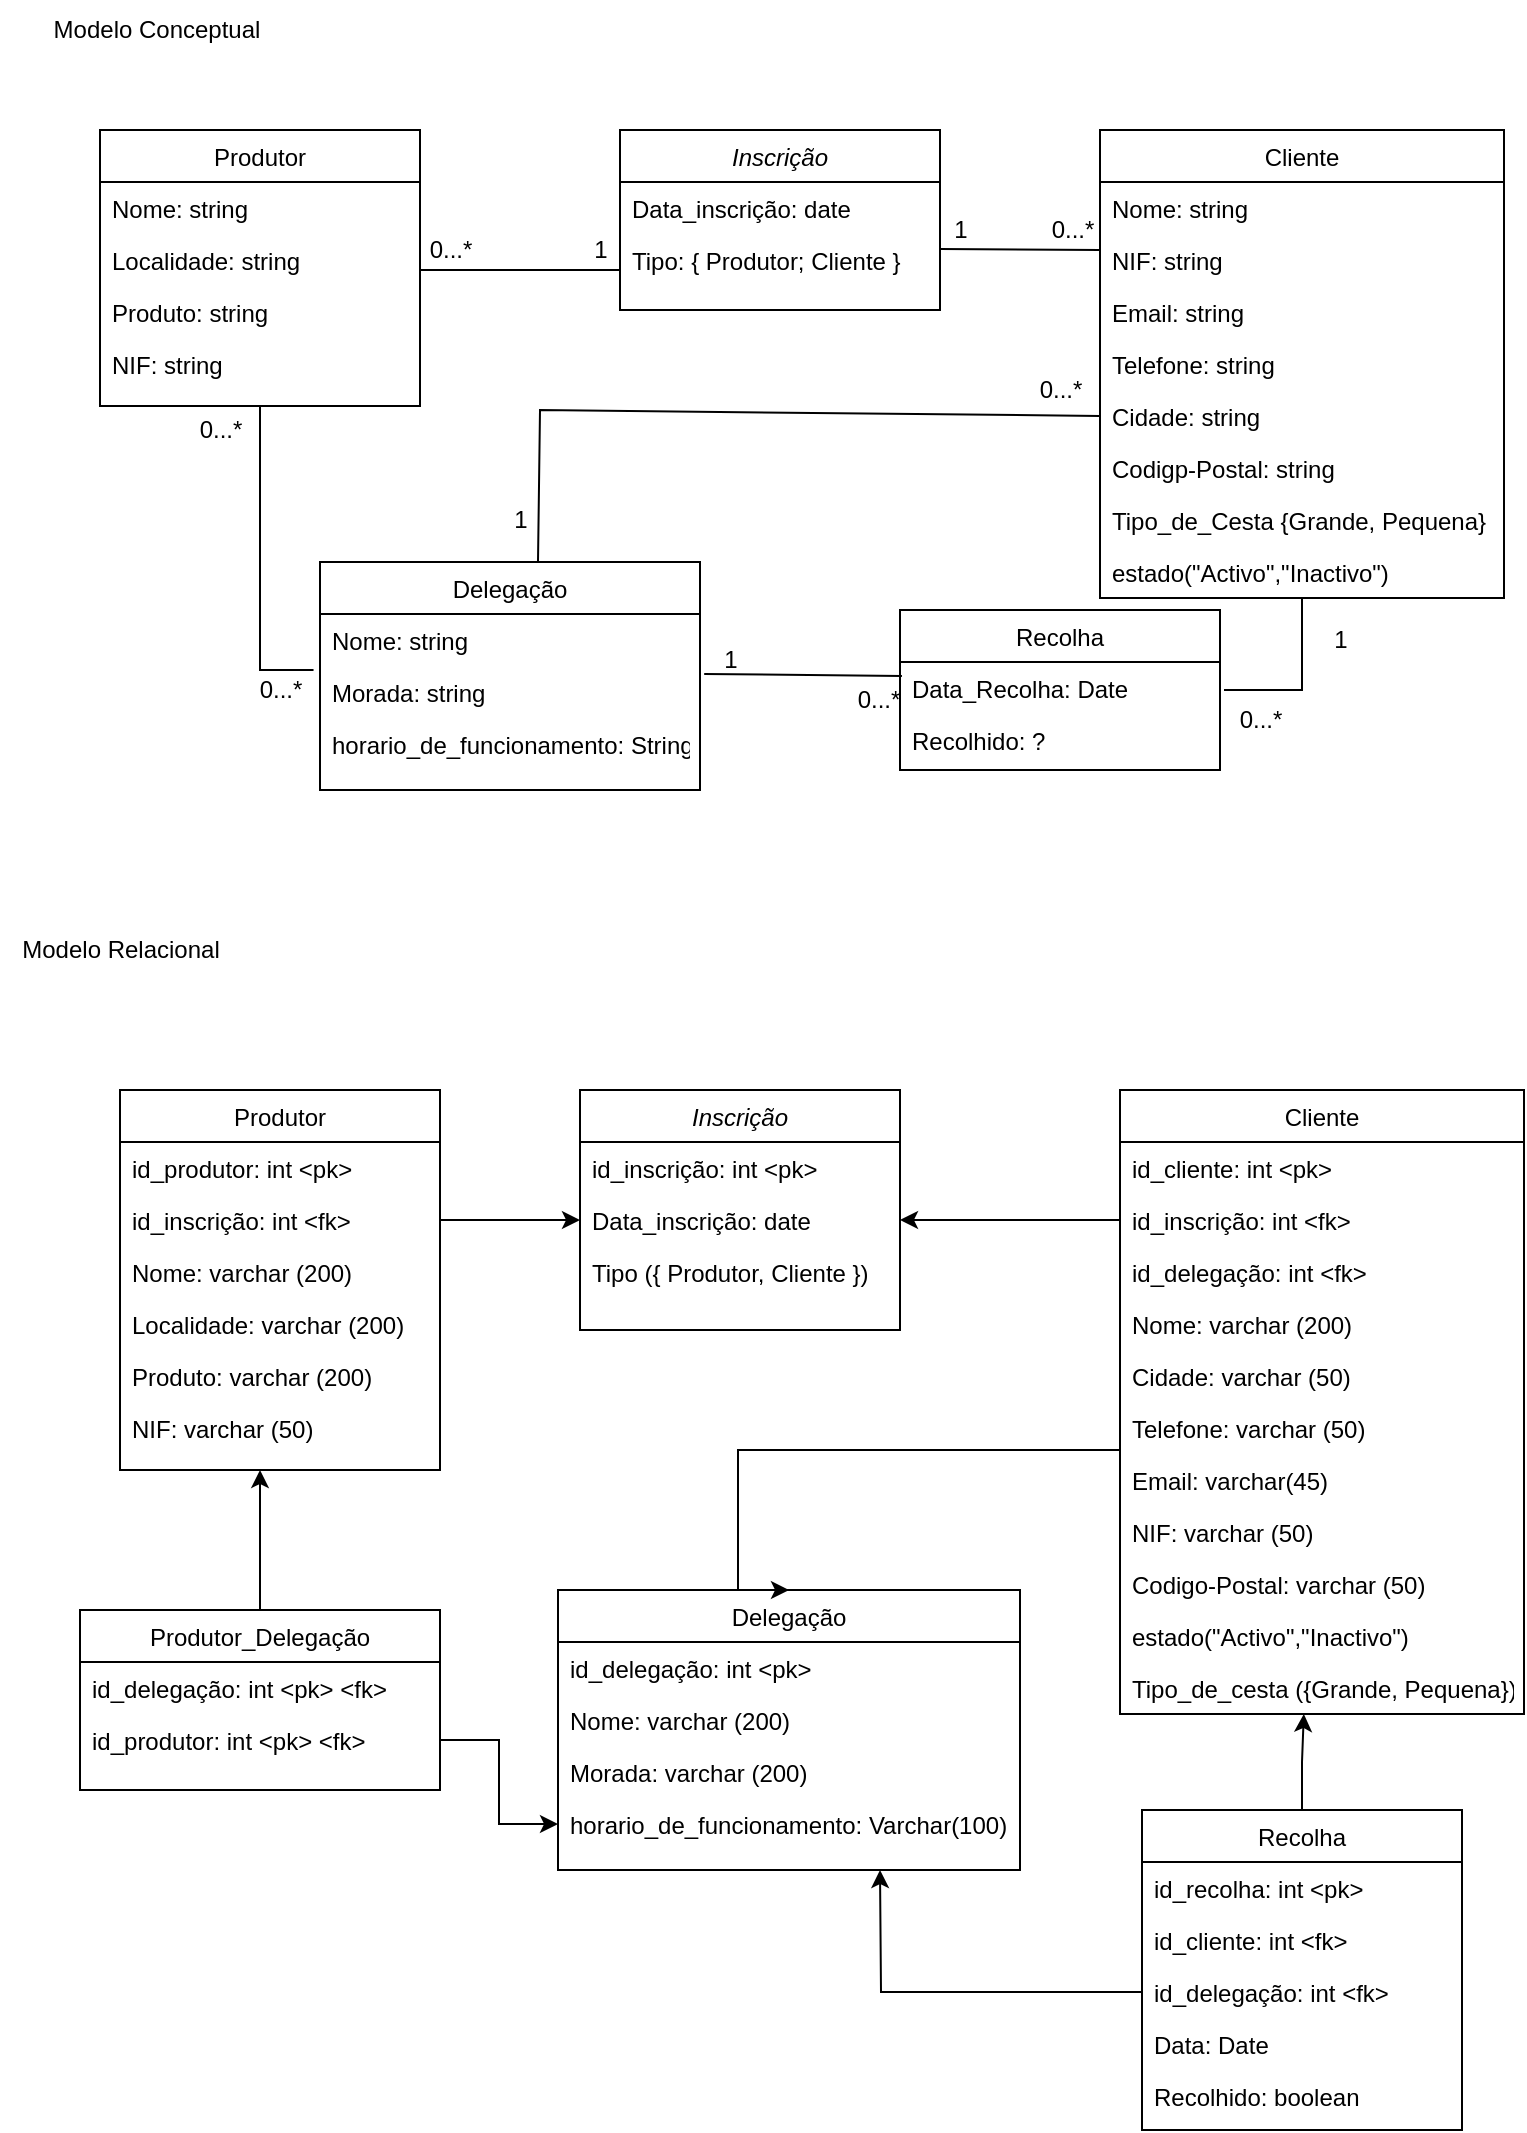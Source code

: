 <mxfile version="20.3.6" type="device"><diagram id="C5RBs43oDa-KdzZeNtuy" name="Page-1"><mxGraphModel dx="1108" dy="460" grid="1" gridSize="10" guides="1" tooltips="1" connect="1" arrows="1" fold="1" page="1" pageScale="1" pageWidth="827" pageHeight="1169" math="0" shadow="0"><root><mxCell id="WIyWlLk6GJQsqaUBKTNV-0"/><mxCell id="WIyWlLk6GJQsqaUBKTNV-1" parent="WIyWlLk6GJQsqaUBKTNV-0"/><mxCell id="zkfFHV4jXpPFQw0GAbJ--0" value="Inscrição" style="swimlane;fontStyle=2;align=center;verticalAlign=top;childLayout=stackLayout;horizontal=1;startSize=26;horizontalStack=0;resizeParent=1;resizeLast=0;collapsible=1;marginBottom=0;rounded=0;shadow=0;strokeWidth=1;" parent="WIyWlLk6GJQsqaUBKTNV-1" vertex="1"><mxGeometry x="320" y="120" width="160" height="90" as="geometry"><mxRectangle x="230" y="140" width="160" height="26" as="alternateBounds"/></mxGeometry></mxCell><mxCell id="zkfFHV4jXpPFQw0GAbJ--1" value="Data_inscrição: date" style="text;align=left;verticalAlign=top;spacingLeft=4;spacingRight=4;overflow=hidden;rotatable=0;points=[[0,0.5],[1,0.5]];portConstraint=eastwest;" parent="zkfFHV4jXpPFQw0GAbJ--0" vertex="1"><mxGeometry y="26" width="160" height="26" as="geometry"/></mxCell><mxCell id="zkfFHV4jXpPFQw0GAbJ--2" value="Tipo: { Produtor; Cliente }" style="text;align=left;verticalAlign=top;spacingLeft=4;spacingRight=4;overflow=hidden;rotatable=0;points=[[0,0.5],[1,0.5]];portConstraint=eastwest;rounded=0;shadow=0;html=0;" parent="zkfFHV4jXpPFQw0GAbJ--0" vertex="1"><mxGeometry y="52" width="160" height="26" as="geometry"/></mxCell><mxCell id="zkfFHV4jXpPFQw0GAbJ--6" value="Produtor" style="swimlane;fontStyle=0;align=center;verticalAlign=top;childLayout=stackLayout;horizontal=1;startSize=26;horizontalStack=0;resizeParent=1;resizeLast=0;collapsible=1;marginBottom=0;rounded=0;shadow=0;strokeWidth=1;" parent="WIyWlLk6GJQsqaUBKTNV-1" vertex="1"><mxGeometry x="60" y="120" width="160" height="138" as="geometry"><mxRectangle x="130" y="380" width="160" height="26" as="alternateBounds"/></mxGeometry></mxCell><mxCell id="zkfFHV4jXpPFQw0GAbJ--7" value="Nome: string" style="text;align=left;verticalAlign=top;spacingLeft=4;spacingRight=4;overflow=hidden;rotatable=0;points=[[0,0.5],[1,0.5]];portConstraint=eastwest;" parent="zkfFHV4jXpPFQw0GAbJ--6" vertex="1"><mxGeometry y="26" width="160" height="26" as="geometry"/></mxCell><mxCell id="zkfFHV4jXpPFQw0GAbJ--8" value="Localidade: string" style="text;align=left;verticalAlign=top;spacingLeft=4;spacingRight=4;overflow=hidden;rotatable=0;points=[[0,0.5],[1,0.5]];portConstraint=eastwest;rounded=0;shadow=0;html=0;" parent="zkfFHV4jXpPFQw0GAbJ--6" vertex="1"><mxGeometry y="52" width="160" height="26" as="geometry"/></mxCell><mxCell id="zkfFHV4jXpPFQw0GAbJ--11" value="Produto: string" style="text;align=left;verticalAlign=top;spacingLeft=4;spacingRight=4;overflow=hidden;rotatable=0;points=[[0,0.5],[1,0.5]];portConstraint=eastwest;" parent="zkfFHV4jXpPFQw0GAbJ--6" vertex="1"><mxGeometry y="78" width="160" height="26" as="geometry"/></mxCell><mxCell id="uUSXlMreLCh3ABfaiiIO-0" value="NIF: string" style="text;align=left;verticalAlign=top;spacingLeft=4;spacingRight=4;overflow=hidden;rotatable=0;points=[[0,0.5],[1,0.5]];portConstraint=eastwest;" parent="zkfFHV4jXpPFQw0GAbJ--6" vertex="1"><mxGeometry y="104" width="160" height="26" as="geometry"/></mxCell><mxCell id="zkfFHV4jXpPFQw0GAbJ--13" value="Delegação" style="swimlane;fontStyle=0;align=center;verticalAlign=top;childLayout=stackLayout;horizontal=1;startSize=26;horizontalStack=0;resizeParent=1;resizeLast=0;collapsible=1;marginBottom=0;rounded=0;shadow=0;strokeWidth=1;" parent="WIyWlLk6GJQsqaUBKTNV-1" vertex="1"><mxGeometry x="170" y="336" width="190" height="114" as="geometry"><mxRectangle x="340" y="380" width="170" height="26" as="alternateBounds"/></mxGeometry></mxCell><mxCell id="zkfFHV4jXpPFQw0GAbJ--14" value="Nome: string" style="text;align=left;verticalAlign=top;spacingLeft=4;spacingRight=4;overflow=hidden;rotatable=0;points=[[0,0.5],[1,0.5]];portConstraint=eastwest;" parent="zkfFHV4jXpPFQw0GAbJ--13" vertex="1"><mxGeometry y="26" width="190" height="26" as="geometry"/></mxCell><mxCell id="uUSXlMreLCh3ABfaiiIO-1" value="Morada: string" style="text;align=left;verticalAlign=top;spacingLeft=4;spacingRight=4;overflow=hidden;rotatable=0;points=[[0,0.5],[1,0.5]];portConstraint=eastwest;" parent="zkfFHV4jXpPFQw0GAbJ--13" vertex="1"><mxGeometry y="52" width="190" height="26" as="geometry"/></mxCell><mxCell id="uUSXlMreLCh3ABfaiiIO-2" value="horario_de_funcionamento: String&#10;" style="text;align=left;verticalAlign=top;spacingLeft=4;spacingRight=4;overflow=hidden;rotatable=0;points=[[0,0.5],[1,0.5]];portConstraint=eastwest;" parent="zkfFHV4jXpPFQw0GAbJ--13" vertex="1"><mxGeometry y="78" width="190" height="26" as="geometry"/></mxCell><mxCell id="zkfFHV4jXpPFQw0GAbJ--17" value="Cliente" style="swimlane;fontStyle=0;align=center;verticalAlign=top;childLayout=stackLayout;horizontal=1;startSize=26;horizontalStack=0;resizeParent=1;resizeLast=0;collapsible=1;marginBottom=0;rounded=0;shadow=0;strokeWidth=1;" parent="WIyWlLk6GJQsqaUBKTNV-1" vertex="1"><mxGeometry x="560" y="120" width="202" height="234" as="geometry"><mxRectangle x="550" y="140" width="160" height="26" as="alternateBounds"/></mxGeometry></mxCell><mxCell id="zkfFHV4jXpPFQw0GAbJ--18" value="Nome: string" style="text;align=left;verticalAlign=top;spacingLeft=4;spacingRight=4;overflow=hidden;rotatable=0;points=[[0,0.5],[1,0.5]];portConstraint=eastwest;" parent="zkfFHV4jXpPFQw0GAbJ--17" vertex="1"><mxGeometry y="26" width="202" height="26" as="geometry"/></mxCell><mxCell id="zkfFHV4jXpPFQw0GAbJ--19" value="NIF: string" style="text;align=left;verticalAlign=top;spacingLeft=4;spacingRight=4;overflow=hidden;rotatable=0;points=[[0,0.5],[1,0.5]];portConstraint=eastwest;rounded=0;shadow=0;html=0;" parent="zkfFHV4jXpPFQw0GAbJ--17" vertex="1"><mxGeometry y="52" width="202" height="26" as="geometry"/></mxCell><mxCell id="zkfFHV4jXpPFQw0GAbJ--20" value="Email: string" style="text;align=left;verticalAlign=top;spacingLeft=4;spacingRight=4;overflow=hidden;rotatable=0;points=[[0,0.5],[1,0.5]];portConstraint=eastwest;rounded=0;shadow=0;html=0;" parent="zkfFHV4jXpPFQw0GAbJ--17" vertex="1"><mxGeometry y="78" width="202" height="26" as="geometry"/></mxCell><mxCell id="zkfFHV4jXpPFQw0GAbJ--21" value="Telefone: string" style="text;align=left;verticalAlign=top;spacingLeft=4;spacingRight=4;overflow=hidden;rotatable=0;points=[[0,0.5],[1,0.5]];portConstraint=eastwest;rounded=0;shadow=0;html=0;" parent="zkfFHV4jXpPFQw0GAbJ--17" vertex="1"><mxGeometry y="104" width="202" height="26" as="geometry"/></mxCell><mxCell id="zkfFHV4jXpPFQw0GAbJ--22" value="Cidade: string" style="text;align=left;verticalAlign=top;spacingLeft=4;spacingRight=4;overflow=hidden;rotatable=0;points=[[0,0.5],[1,0.5]];portConstraint=eastwest;rounded=0;shadow=0;html=0;" parent="zkfFHV4jXpPFQw0GAbJ--17" vertex="1"><mxGeometry y="130" width="202" height="26" as="geometry"/></mxCell><mxCell id="zkfFHV4jXpPFQw0GAbJ--24" value="Codigp-Postal: string" style="text;align=left;verticalAlign=top;spacingLeft=4;spacingRight=4;overflow=hidden;rotatable=0;points=[[0,0.5],[1,0.5]];portConstraint=eastwest;" parent="zkfFHV4jXpPFQw0GAbJ--17" vertex="1"><mxGeometry y="156" width="202" height="26" as="geometry"/></mxCell><mxCell id="-onhC7CgScSQCWZSkytM-0" value="Tipo_de_Cesta {Grande, Pequena}" style="text;align=left;verticalAlign=top;spacingLeft=4;spacingRight=4;overflow=hidden;rotatable=0;points=[[0,0.5],[1,0.5]];portConstraint=eastwest;" parent="zkfFHV4jXpPFQw0GAbJ--17" vertex="1"><mxGeometry y="182" width="202" height="26" as="geometry"/></mxCell><mxCell id="zkfFHV4jXpPFQw0GAbJ--25" value="estado(&quot;Activo&quot;,&quot;Inactivo&quot;)" style="text;align=left;verticalAlign=top;spacingLeft=4;spacingRight=4;overflow=hidden;rotatable=0;points=[[0,0.5],[1,0.5]];portConstraint=eastwest;" parent="zkfFHV4jXpPFQw0GAbJ--17" vertex="1"><mxGeometry y="208" width="202" height="26" as="geometry"/></mxCell><mxCell id="uUSXlMreLCh3ABfaiiIO-3" value="" style="endArrow=none;html=1;rounded=0;" parent="WIyWlLk6GJQsqaUBKTNV-1" edge="1"><mxGeometry width="50" height="50" relative="1" as="geometry"><mxPoint x="220" y="190" as="sourcePoint"/><mxPoint x="320" y="190" as="targetPoint"/></mxGeometry></mxCell><mxCell id="uUSXlMreLCh3ABfaiiIO-4" value="0...*" style="text;html=1;align=center;verticalAlign=middle;resizable=0;points=[];autosize=1;strokeColor=none;fillColor=none;" parent="WIyWlLk6GJQsqaUBKTNV-1" vertex="1"><mxGeometry x="215" y="165" width="40" height="30" as="geometry"/></mxCell><mxCell id="uUSXlMreLCh3ABfaiiIO-5" value="1" style="text;html=1;align=center;verticalAlign=middle;resizable=0;points=[];autosize=1;strokeColor=none;fillColor=none;" parent="WIyWlLk6GJQsqaUBKTNV-1" vertex="1"><mxGeometry x="295" y="165" width="30" height="30" as="geometry"/></mxCell><mxCell id="uUSXlMreLCh3ABfaiiIO-6" value="" style="endArrow=none;html=1;rounded=0;" parent="WIyWlLk6GJQsqaUBKTNV-1" edge="1"><mxGeometry width="50" height="50" relative="1" as="geometry"><mxPoint x="480" y="179.5" as="sourcePoint"/><mxPoint x="560" y="180" as="targetPoint"/></mxGeometry></mxCell><mxCell id="uUSXlMreLCh3ABfaiiIO-7" value="0...*" style="text;html=1;align=center;verticalAlign=middle;resizable=0;points=[];autosize=1;strokeColor=none;fillColor=none;" parent="WIyWlLk6GJQsqaUBKTNV-1" vertex="1"><mxGeometry x="526" y="155" width="40" height="30" as="geometry"/></mxCell><mxCell id="uUSXlMreLCh3ABfaiiIO-8" value="1" style="text;html=1;align=center;verticalAlign=middle;resizable=0;points=[];autosize=1;strokeColor=none;fillColor=none;" parent="WIyWlLk6GJQsqaUBKTNV-1" vertex="1"><mxGeometry x="475" y="155" width="30" height="30" as="geometry"/></mxCell><mxCell id="uUSXlMreLCh3ABfaiiIO-14" value="Recolha" style="swimlane;fontStyle=0;align=center;verticalAlign=top;childLayout=stackLayout;horizontal=1;startSize=26;horizontalStack=0;resizeParent=1;resizeLast=0;collapsible=1;marginBottom=0;rounded=0;shadow=0;strokeWidth=1;" parent="WIyWlLk6GJQsqaUBKTNV-1" vertex="1"><mxGeometry x="460" y="360" width="160" height="80" as="geometry"><mxRectangle x="130" y="380" width="160" height="26" as="alternateBounds"/></mxGeometry></mxCell><mxCell id="uUSXlMreLCh3ABfaiiIO-15" value="Data_Recolha: Date" style="text;align=left;verticalAlign=top;spacingLeft=4;spacingRight=4;overflow=hidden;rotatable=0;points=[[0,0.5],[1,0.5]];portConstraint=eastwest;" parent="uUSXlMreLCh3ABfaiiIO-14" vertex="1"><mxGeometry y="26" width="160" height="26" as="geometry"/></mxCell><mxCell id="uUSXlMreLCh3ABfaiiIO-16" value="Recolhido: ?" style="text;align=left;verticalAlign=top;spacingLeft=4;spacingRight=4;overflow=hidden;rotatable=0;points=[[0,0.5],[1,0.5]];portConstraint=eastwest;rounded=0;shadow=0;html=0;" parent="uUSXlMreLCh3ABfaiiIO-14" vertex="1"><mxGeometry y="52" width="160" height="26" as="geometry"/></mxCell><mxCell id="uUSXlMreLCh3ABfaiiIO-19" value="" style="endArrow=none;html=1;rounded=0;entryX=0.5;entryY=1;entryDx=0;entryDy=0;exitX=0.05;exitY=0;exitDx=0;exitDy=0;exitPerimeter=0;" parent="WIyWlLk6GJQsqaUBKTNV-1" target="zkfFHV4jXpPFQw0GAbJ--17" edge="1" source="uUSXlMreLCh3ABfaiiIO-93"><mxGeometry width="50" height="50" relative="1" as="geometry"><mxPoint x="600" y="400" as="sourcePoint"/><mxPoint x="650" y="350" as="targetPoint"/><Array as="points"><mxPoint x="661" y="400"/></Array></mxGeometry></mxCell><mxCell id="uUSXlMreLCh3ABfaiiIO-20" value="" style="endArrow=none;html=1;rounded=0;exitX=1.011;exitY=0.154;exitDx=0;exitDy=0;exitPerimeter=0;entryX=0.006;entryY=0.269;entryDx=0;entryDy=0;entryPerimeter=0;" parent="WIyWlLk6GJQsqaUBKTNV-1" source="uUSXlMreLCh3ABfaiiIO-1" target="uUSXlMreLCh3ABfaiiIO-15" edge="1"><mxGeometry width="50" height="50" relative="1" as="geometry"><mxPoint x="390" y="310" as="sourcePoint"/><mxPoint x="440" y="260" as="targetPoint"/></mxGeometry></mxCell><mxCell id="uUSXlMreLCh3ABfaiiIO-21" value="" style="endArrow=none;html=1;rounded=0;entryX=0.5;entryY=1;entryDx=0;entryDy=0;exitX=-0.017;exitY=0.077;exitDx=0;exitDy=0;exitPerimeter=0;" parent="WIyWlLk6GJQsqaUBKTNV-1" source="uUSXlMreLCh3ABfaiiIO-1" target="zkfFHV4jXpPFQw0GAbJ--6" edge="1"><mxGeometry width="50" height="50" relative="1" as="geometry"><mxPoint x="80" y="350" as="sourcePoint"/><mxPoint x="130" y="300" as="targetPoint"/><Array as="points"><mxPoint x="140" y="390"/></Array></mxGeometry></mxCell><mxCell id="uUSXlMreLCh3ABfaiiIO-22" value="0...*" style="text;html=1;align=center;verticalAlign=middle;resizable=0;points=[];autosize=1;strokeColor=none;fillColor=none;" parent="WIyWlLk6GJQsqaUBKTNV-1" vertex="1"><mxGeometry x="100" y="255" width="40" height="30" as="geometry"/></mxCell><mxCell id="uUSXlMreLCh3ABfaiiIO-23" value="0...*" style="text;html=1;align=center;verticalAlign=middle;resizable=0;points=[];autosize=1;strokeColor=none;fillColor=none;" parent="WIyWlLk6GJQsqaUBKTNV-1" vertex="1"><mxGeometry x="130" y="385" width="40" height="30" as="geometry"/></mxCell><mxCell id="uUSXlMreLCh3ABfaiiIO-24" value="1" style="text;html=1;align=center;verticalAlign=middle;resizable=0;points=[];autosize=1;strokeColor=none;fillColor=none;" parent="WIyWlLk6GJQsqaUBKTNV-1" vertex="1"><mxGeometry x="665" y="360" width="30" height="30" as="geometry"/></mxCell><mxCell id="uUSXlMreLCh3ABfaiiIO-26" value="0...*" style="text;html=1;align=center;verticalAlign=middle;resizable=0;points=[];autosize=1;strokeColor=none;fillColor=none;" parent="WIyWlLk6GJQsqaUBKTNV-1" vertex="1"><mxGeometry x="429" y="390" width="40" height="30" as="geometry"/></mxCell><mxCell id="uUSXlMreLCh3ABfaiiIO-27" value="1" style="text;html=1;align=center;verticalAlign=middle;resizable=0;points=[];autosize=1;strokeColor=none;fillColor=none;" parent="WIyWlLk6GJQsqaUBKTNV-1" vertex="1"><mxGeometry x="360" y="370" width="30" height="30" as="geometry"/></mxCell><mxCell id="uUSXlMreLCh3ABfaiiIO-28" value="" style="endArrow=none;html=1;rounded=0;entryX=0;entryY=0.5;entryDx=0;entryDy=0;exitX=0.8;exitY=1.2;exitDx=0;exitDy=0;exitPerimeter=0;" parent="WIyWlLk6GJQsqaUBKTNV-1" source="uUSXlMreLCh3ABfaiiIO-30" target="zkfFHV4jXpPFQw0GAbJ--22" edge="1"><mxGeometry width="50" height="50" relative="1" as="geometry"><mxPoint x="280" y="330" as="sourcePoint"/><mxPoint x="550" y="240" as="targetPoint"/><Array as="points"><mxPoint x="280" y="260"/></Array></mxGeometry></mxCell><mxCell id="uUSXlMreLCh3ABfaiiIO-29" value="0...*" style="text;html=1;align=center;verticalAlign=middle;resizable=0;points=[];autosize=1;strokeColor=none;fillColor=none;" parent="WIyWlLk6GJQsqaUBKTNV-1" vertex="1"><mxGeometry x="520" y="235" width="40" height="30" as="geometry"/></mxCell><mxCell id="uUSXlMreLCh3ABfaiiIO-30" value="1" style="text;html=1;align=center;verticalAlign=middle;resizable=0;points=[];autosize=1;strokeColor=none;fillColor=none;" parent="WIyWlLk6GJQsqaUBKTNV-1" vertex="1"><mxGeometry x="255" y="300" width="30" height="30" as="geometry"/></mxCell><mxCell id="uUSXlMreLCh3ABfaiiIO-39" value="Inscrição" style="swimlane;fontStyle=2;align=center;verticalAlign=top;childLayout=stackLayout;horizontal=1;startSize=26;horizontalStack=0;resizeParent=1;resizeLast=0;collapsible=1;marginBottom=0;rounded=0;shadow=0;strokeWidth=1;" parent="WIyWlLk6GJQsqaUBKTNV-1" vertex="1"><mxGeometry x="300" y="600" width="160" height="120" as="geometry"><mxRectangle x="230" y="140" width="160" height="26" as="alternateBounds"/></mxGeometry></mxCell><mxCell id="uUSXlMreLCh3ABfaiiIO-83" value="id_inscrição: int &lt;pk&gt;" style="text;align=left;verticalAlign=top;spacingLeft=4;spacingRight=4;overflow=hidden;rotatable=0;points=[[0,0.5],[1,0.5]];portConstraint=eastwest;" parent="uUSXlMreLCh3ABfaiiIO-39" vertex="1"><mxGeometry y="26" width="160" height="26" as="geometry"/></mxCell><mxCell id="uUSXlMreLCh3ABfaiiIO-40" value="Data_inscrição: date" style="text;align=left;verticalAlign=top;spacingLeft=4;spacingRight=4;overflow=hidden;rotatable=0;points=[[0,0.5],[1,0.5]];portConstraint=eastwest;" parent="uUSXlMreLCh3ABfaiiIO-39" vertex="1"><mxGeometry y="52" width="160" height="26" as="geometry"/></mxCell><mxCell id="uUSXlMreLCh3ABfaiiIO-41" value="Tipo ({ Produtor, Cliente })" style="text;align=left;verticalAlign=top;spacingLeft=4;spacingRight=4;overflow=hidden;rotatable=0;points=[[0,0.5],[1,0.5]];portConstraint=eastwest;rounded=0;shadow=0;html=0;" parent="uUSXlMreLCh3ABfaiiIO-39" vertex="1"><mxGeometry y="78" width="160" height="26" as="geometry"/></mxCell><mxCell id="uUSXlMreLCh3ABfaiiIO-42" value="Produtor" style="swimlane;fontStyle=0;align=center;verticalAlign=top;childLayout=stackLayout;horizontal=1;startSize=26;horizontalStack=0;resizeParent=1;resizeLast=0;collapsible=1;marginBottom=0;rounded=0;shadow=0;strokeWidth=1;" parent="WIyWlLk6GJQsqaUBKTNV-1" vertex="1"><mxGeometry x="70" y="600" width="160" height="190" as="geometry"><mxRectangle x="130" y="380" width="160" height="26" as="alternateBounds"/></mxGeometry></mxCell><mxCell id="uUSXlMreLCh3ABfaiiIO-82" value="id_produtor: int &lt;pk&gt;" style="text;align=left;verticalAlign=top;spacingLeft=4;spacingRight=4;overflow=hidden;rotatable=0;points=[[0,0.5],[1,0.5]];portConstraint=eastwest;" parent="uUSXlMreLCh3ABfaiiIO-42" vertex="1"><mxGeometry y="26" width="160" height="26" as="geometry"/></mxCell><mxCell id="uUSXlMreLCh3ABfaiiIO-88" value="id_inscrição: int &lt;fk&gt;" style="text;align=left;verticalAlign=top;spacingLeft=4;spacingRight=4;overflow=hidden;rotatable=0;points=[[0,0.5],[1,0.5]];portConstraint=eastwest;" parent="uUSXlMreLCh3ABfaiiIO-42" vertex="1"><mxGeometry y="52" width="160" height="26" as="geometry"/></mxCell><mxCell id="uUSXlMreLCh3ABfaiiIO-43" value="Nome: varchar (200)" style="text;align=left;verticalAlign=top;spacingLeft=4;spacingRight=4;overflow=hidden;rotatable=0;points=[[0,0.5],[1,0.5]];portConstraint=eastwest;" parent="uUSXlMreLCh3ABfaiiIO-42" vertex="1"><mxGeometry y="78" width="160" height="26" as="geometry"/></mxCell><mxCell id="uUSXlMreLCh3ABfaiiIO-44" value="Localidade: varchar (200)" style="text;align=left;verticalAlign=top;spacingLeft=4;spacingRight=4;overflow=hidden;rotatable=0;points=[[0,0.5],[1,0.5]];portConstraint=eastwest;rounded=0;shadow=0;html=0;" parent="uUSXlMreLCh3ABfaiiIO-42" vertex="1"><mxGeometry y="104" width="160" height="26" as="geometry"/></mxCell><mxCell id="uUSXlMreLCh3ABfaiiIO-45" value="Produto: varchar (200)" style="text;align=left;verticalAlign=top;spacingLeft=4;spacingRight=4;overflow=hidden;rotatable=0;points=[[0,0.5],[1,0.5]];portConstraint=eastwest;" parent="uUSXlMreLCh3ABfaiiIO-42" vertex="1"><mxGeometry y="130" width="160" height="26" as="geometry"/></mxCell><mxCell id="uUSXlMreLCh3ABfaiiIO-46" value="NIF: varchar (50)" style="text;align=left;verticalAlign=top;spacingLeft=4;spacingRight=4;overflow=hidden;rotatable=0;points=[[0,0.5],[1,0.5]];portConstraint=eastwest;" parent="uUSXlMreLCh3ABfaiiIO-42" vertex="1"><mxGeometry y="156" width="160" height="26" as="geometry"/></mxCell><mxCell id="uUSXlMreLCh3ABfaiiIO-47" value="Delegação" style="swimlane;fontStyle=0;align=center;verticalAlign=top;childLayout=stackLayout;horizontal=1;startSize=26;horizontalStack=0;resizeParent=1;resizeLast=0;collapsible=1;marginBottom=0;rounded=0;shadow=0;strokeWidth=1;" parent="WIyWlLk6GJQsqaUBKTNV-1" vertex="1"><mxGeometry x="289" y="850" width="231" height="140" as="geometry"><mxRectangle x="340" y="380" width="170" height="26" as="alternateBounds"/></mxGeometry></mxCell><mxCell id="uUSXlMreLCh3ABfaiiIO-86" value="id_delegação: int &lt;pk&gt;" style="text;align=left;verticalAlign=top;spacingLeft=4;spacingRight=4;overflow=hidden;rotatable=0;points=[[0,0.5],[1,0.5]];portConstraint=eastwest;" parent="uUSXlMreLCh3ABfaiiIO-47" vertex="1"><mxGeometry y="26" width="231" height="26" as="geometry"/></mxCell><mxCell id="uUSXlMreLCh3ABfaiiIO-48" value="Nome: varchar (200)" style="text;align=left;verticalAlign=top;spacingLeft=4;spacingRight=4;overflow=hidden;rotatable=0;points=[[0,0.5],[1,0.5]];portConstraint=eastwest;" parent="uUSXlMreLCh3ABfaiiIO-47" vertex="1"><mxGeometry y="52" width="231" height="26" as="geometry"/></mxCell><mxCell id="uUSXlMreLCh3ABfaiiIO-49" value="Morada: varchar (200)" style="text;align=left;verticalAlign=top;spacingLeft=4;spacingRight=4;overflow=hidden;rotatable=0;points=[[0,0.5],[1,0.5]];portConstraint=eastwest;" parent="uUSXlMreLCh3ABfaiiIO-47" vertex="1"><mxGeometry y="78" width="231" height="26" as="geometry"/></mxCell><mxCell id="uUSXlMreLCh3ABfaiiIO-50" value="horario_de_funcionamento: Varchar(100)&#10;" style="text;align=left;verticalAlign=top;spacingLeft=4;spacingRight=4;overflow=hidden;rotatable=0;points=[[0,0.5],[1,0.5]];portConstraint=eastwest;" parent="uUSXlMreLCh3ABfaiiIO-47" vertex="1"><mxGeometry y="104" width="231" height="26" as="geometry"/></mxCell><mxCell id="uUSXlMreLCh3ABfaiiIO-110" value="" style="edgeStyle=orthogonalEdgeStyle;rounded=0;orthogonalLoop=1;jettySize=auto;html=1;entryX=0.5;entryY=0;entryDx=0;entryDy=0;" parent="WIyWlLk6GJQsqaUBKTNV-1" source="uUSXlMreLCh3ABfaiiIO-51" target="uUSXlMreLCh3ABfaiiIO-47" edge="1"><mxGeometry relative="1" as="geometry"><Array as="points"><mxPoint x="379" y="780"/></Array></mxGeometry></mxCell><mxCell id="uUSXlMreLCh3ABfaiiIO-51" value="Cliente" style="swimlane;fontStyle=0;align=center;verticalAlign=top;childLayout=stackLayout;horizontal=1;startSize=26;horizontalStack=0;resizeParent=1;resizeLast=0;collapsible=1;marginBottom=0;rounded=0;shadow=0;strokeWidth=1;" parent="WIyWlLk6GJQsqaUBKTNV-1" vertex="1"><mxGeometry x="570" y="600" width="202" height="312" as="geometry"><mxRectangle x="550" y="140" width="160" height="26" as="alternateBounds"/></mxGeometry></mxCell><mxCell id="uUSXlMreLCh3ABfaiiIO-84" value="id_cliente: int &lt;pk&gt;" style="text;align=left;verticalAlign=top;spacingLeft=4;spacingRight=4;overflow=hidden;rotatable=0;points=[[0,0.5],[1,0.5]];portConstraint=eastwest;" parent="uUSXlMreLCh3ABfaiiIO-51" vertex="1"><mxGeometry y="26" width="202" height="26" as="geometry"/></mxCell><mxCell id="uUSXlMreLCh3ABfaiiIO-92" value="id_inscrição: int &lt;fk&gt;" style="text;align=left;verticalAlign=top;spacingLeft=4;spacingRight=4;overflow=hidden;rotatable=0;points=[[0,0.5],[1,0.5]];portConstraint=eastwest;" parent="uUSXlMreLCh3ABfaiiIO-51" vertex="1"><mxGeometry y="52" width="202" height="26" as="geometry"/></mxCell><mxCell id="uUSXlMreLCh3ABfaiiIO-108" value="id_delegação: int &lt;fk&gt;" style="text;align=left;verticalAlign=top;spacingLeft=4;spacingRight=4;overflow=hidden;rotatable=0;points=[[0,0.5],[1,0.5]];portConstraint=eastwest;" parent="uUSXlMreLCh3ABfaiiIO-51" vertex="1"><mxGeometry y="78" width="202" height="26" as="geometry"/></mxCell><mxCell id="uUSXlMreLCh3ABfaiiIO-52" value="Nome: varchar (200)" style="text;align=left;verticalAlign=top;spacingLeft=4;spacingRight=4;overflow=hidden;rotatable=0;points=[[0,0.5],[1,0.5]];portConstraint=eastwest;" parent="uUSXlMreLCh3ABfaiiIO-51" vertex="1"><mxGeometry y="104" width="202" height="26" as="geometry"/></mxCell><mxCell id="uUSXlMreLCh3ABfaiiIO-56" value="Cidade: varchar (50)" style="text;align=left;verticalAlign=top;spacingLeft=4;spacingRight=4;overflow=hidden;rotatable=0;points=[[0,0.5],[1,0.5]];portConstraint=eastwest;rounded=0;shadow=0;html=0;" parent="uUSXlMreLCh3ABfaiiIO-51" vertex="1"><mxGeometry y="130" width="202" height="26" as="geometry"/></mxCell><mxCell id="uUSXlMreLCh3ABfaiiIO-55" value="Telefone: varchar (50)" style="text;align=left;verticalAlign=top;spacingLeft=4;spacingRight=4;overflow=hidden;rotatable=0;points=[[0,0.5],[1,0.5]];portConstraint=eastwest;rounded=0;shadow=0;html=0;" parent="uUSXlMreLCh3ABfaiiIO-51" vertex="1"><mxGeometry y="156" width="202" height="26" as="geometry"/></mxCell><mxCell id="uUSXlMreLCh3ABfaiiIO-54" value="Email: varchar(45)" style="text;align=left;verticalAlign=top;spacingLeft=4;spacingRight=4;overflow=hidden;rotatable=0;points=[[0,0.5],[1,0.5]];portConstraint=eastwest;rounded=0;shadow=0;html=0;" parent="uUSXlMreLCh3ABfaiiIO-51" vertex="1"><mxGeometry y="182" width="202" height="26" as="geometry"/></mxCell><mxCell id="uUSXlMreLCh3ABfaiiIO-53" value="NIF: varchar (50)" style="text;align=left;verticalAlign=top;spacingLeft=4;spacingRight=4;overflow=hidden;rotatable=0;points=[[0,0.5],[1,0.5]];portConstraint=eastwest;rounded=0;shadow=0;html=0;" parent="uUSXlMreLCh3ABfaiiIO-51" vertex="1"><mxGeometry y="208" width="202" height="26" as="geometry"/></mxCell><mxCell id="uUSXlMreLCh3ABfaiiIO-57" value="Codigo-Postal: varchar (50)" style="text;align=left;verticalAlign=top;spacingLeft=4;spacingRight=4;overflow=hidden;rotatable=0;points=[[0,0.5],[1,0.5]];portConstraint=eastwest;" parent="uUSXlMreLCh3ABfaiiIO-51" vertex="1"><mxGeometry y="234" width="202" height="26" as="geometry"/></mxCell><mxCell id="-onhC7CgScSQCWZSkytM-1" value="estado(&quot;Activo&quot;,&quot;Inactivo&quot;)" style="text;align=left;verticalAlign=top;spacingLeft=4;spacingRight=4;overflow=hidden;rotatable=0;points=[[0,0.5],[1,0.5]];portConstraint=eastwest;" parent="uUSXlMreLCh3ABfaiiIO-51" vertex="1"><mxGeometry y="260" width="202" height="26" as="geometry"/></mxCell><mxCell id="uUSXlMreLCh3ABfaiiIO-58" value="Tipo_de_cesta ({Grande, Pequena})" style="text;align=left;verticalAlign=top;spacingLeft=4;spacingRight=4;overflow=hidden;rotatable=0;points=[[0,0.5],[1,0.5]];portConstraint=eastwest;" parent="uUSXlMreLCh3ABfaiiIO-51" vertex="1"><mxGeometry y="286" width="202" height="26" as="geometry"/></mxCell><mxCell id="uUSXlMreLCh3ABfaiiIO-109" value="" style="edgeStyle=orthogonalEdgeStyle;rounded=0;orthogonalLoop=1;jettySize=auto;html=1;entryX=0.455;entryY=1;entryDx=0;entryDy=0;entryPerimeter=0;" parent="WIyWlLk6GJQsqaUBKTNV-1" source="uUSXlMreLCh3ABfaiiIO-65" target="uUSXlMreLCh3ABfaiiIO-58" edge="1"><mxGeometry relative="1" as="geometry"/></mxCell><mxCell id="uUSXlMreLCh3ABfaiiIO-65" value="Recolha" style="swimlane;fontStyle=0;align=center;verticalAlign=top;childLayout=stackLayout;horizontal=1;startSize=26;horizontalStack=0;resizeParent=1;resizeLast=0;collapsible=1;marginBottom=0;rounded=0;shadow=0;strokeWidth=1;" parent="WIyWlLk6GJQsqaUBKTNV-1" vertex="1"><mxGeometry x="581" y="960" width="160" height="160" as="geometry"><mxRectangle x="130" y="380" width="160" height="26" as="alternateBounds"/></mxGeometry></mxCell><mxCell id="uUSXlMreLCh3ABfaiiIO-85" value="id_recolha: int &lt;pk&gt;" style="text;align=left;verticalAlign=top;spacingLeft=4;spacingRight=4;overflow=hidden;rotatable=0;points=[[0,0.5],[1,0.5]];portConstraint=eastwest;" parent="uUSXlMreLCh3ABfaiiIO-65" vertex="1"><mxGeometry y="26" width="160" height="26" as="geometry"/></mxCell><mxCell id="uUSXlMreLCh3ABfaiiIO-94" value="id_cliente: int &lt;fk&gt;" style="text;align=left;verticalAlign=top;spacingLeft=4;spacingRight=4;overflow=hidden;rotatable=0;points=[[0,0.5],[1,0.5]];portConstraint=eastwest;" parent="uUSXlMreLCh3ABfaiiIO-65" vertex="1"><mxGeometry y="52" width="160" height="26" as="geometry"/></mxCell><mxCell id="uUSXlMreLCh3ABfaiiIO-95" value="id_delegação: int &lt;fk&gt;" style="text;align=left;verticalAlign=top;spacingLeft=4;spacingRight=4;overflow=hidden;rotatable=0;points=[[0,0.5],[1,0.5]];portConstraint=eastwest;" parent="uUSXlMreLCh3ABfaiiIO-65" vertex="1"><mxGeometry y="78" width="160" height="26" as="geometry"/></mxCell><mxCell id="uUSXlMreLCh3ABfaiiIO-66" value="Data: Date" style="text;align=left;verticalAlign=top;spacingLeft=4;spacingRight=4;overflow=hidden;rotatable=0;points=[[0,0.5],[1,0.5]];portConstraint=eastwest;" parent="uUSXlMreLCh3ABfaiiIO-65" vertex="1"><mxGeometry y="104" width="160" height="26" as="geometry"/></mxCell><mxCell id="uUSXlMreLCh3ABfaiiIO-67" value="Recolhido: boolean" style="text;align=left;verticalAlign=top;spacingLeft=4;spacingRight=4;overflow=hidden;rotatable=0;points=[[0,0.5],[1,0.5]];portConstraint=eastwest;rounded=0;shadow=0;html=0;" parent="uUSXlMreLCh3ABfaiiIO-65" vertex="1"><mxGeometry y="130" width="160" height="26" as="geometry"/></mxCell><mxCell id="uUSXlMreLCh3ABfaiiIO-80" value="Modelo Relacional" style="text;html=1;align=center;verticalAlign=middle;resizable=0;points=[];autosize=1;strokeColor=none;fillColor=none;" parent="WIyWlLk6GJQsqaUBKTNV-1" vertex="1"><mxGeometry x="10" y="515" width="120" height="30" as="geometry"/></mxCell><mxCell id="uUSXlMreLCh3ABfaiiIO-81" value="Modelo Conceptual" style="text;html=1;align=center;verticalAlign=middle;resizable=0;points=[];autosize=1;strokeColor=none;fillColor=none;" parent="WIyWlLk6GJQsqaUBKTNV-1" vertex="1"><mxGeometry x="28" y="55" width="120" height="30" as="geometry"/></mxCell><mxCell id="uUSXlMreLCh3ABfaiiIO-90" value="" style="edgeStyle=orthogonalEdgeStyle;rounded=0;orthogonalLoop=1;jettySize=auto;html=1;exitX=1;exitY=0.5;exitDx=0;exitDy=0;" parent="WIyWlLk6GJQsqaUBKTNV-1" source="uUSXlMreLCh3ABfaiiIO-88" target="uUSXlMreLCh3ABfaiiIO-40" edge="1"><mxGeometry relative="1" as="geometry"/></mxCell><mxCell id="uUSXlMreLCh3ABfaiiIO-91" value="" style="edgeStyle=orthogonalEdgeStyle;rounded=0;orthogonalLoop=1;jettySize=auto;html=1;exitX=0;exitY=0.5;exitDx=0;exitDy=0;" parent="WIyWlLk6GJQsqaUBKTNV-1" source="uUSXlMreLCh3ABfaiiIO-92" target="uUSXlMreLCh3ABfaiiIO-40" edge="1"><mxGeometry relative="1" as="geometry"/></mxCell><mxCell id="uUSXlMreLCh3ABfaiiIO-93" value="0...*" style="text;html=1;align=center;verticalAlign=middle;resizable=0;points=[];autosize=1;strokeColor=none;fillColor=none;" parent="WIyWlLk6GJQsqaUBKTNV-1" vertex="1"><mxGeometry x="620" y="400" width="40" height="30" as="geometry"/></mxCell><mxCell id="uUSXlMreLCh3ABfaiiIO-98" value="" style="edgeStyle=orthogonalEdgeStyle;rounded=0;orthogonalLoop=1;jettySize=auto;html=1;" parent="WIyWlLk6GJQsqaUBKTNV-1" source="uUSXlMreLCh3ABfaiiIO-95" edge="1"><mxGeometry relative="1" as="geometry"><mxPoint x="450" y="990" as="targetPoint"/></mxGeometry></mxCell><mxCell id="uUSXlMreLCh3ABfaiiIO-107" value="" style="edgeStyle=orthogonalEdgeStyle;rounded=0;orthogonalLoop=1;jettySize=auto;html=1;" parent="WIyWlLk6GJQsqaUBKTNV-1" source="uUSXlMreLCh3ABfaiiIO-99" edge="1"><mxGeometry relative="1" as="geometry"><mxPoint x="140" y="790" as="targetPoint"/></mxGeometry></mxCell><mxCell id="uUSXlMreLCh3ABfaiiIO-99" value="Produtor_Delegação" style="swimlane;fontStyle=0;align=center;verticalAlign=top;childLayout=stackLayout;horizontal=1;startSize=26;horizontalStack=0;resizeParent=1;resizeLast=0;collapsible=1;marginBottom=0;rounded=0;shadow=0;strokeWidth=1;" parent="WIyWlLk6GJQsqaUBKTNV-1" vertex="1"><mxGeometry x="50" y="860" width="180" height="90" as="geometry"><mxRectangle x="340" y="380" width="170" height="26" as="alternateBounds"/></mxGeometry></mxCell><mxCell id="uUSXlMreLCh3ABfaiiIO-100" value="id_delegação: int &lt;pk&gt; &lt;fk&gt;" style="text;align=left;verticalAlign=top;spacingLeft=4;spacingRight=4;overflow=hidden;rotatable=0;points=[[0,0.5],[1,0.5]];portConstraint=eastwest;" parent="uUSXlMreLCh3ABfaiiIO-99" vertex="1"><mxGeometry y="26" width="180" height="26" as="geometry"/></mxCell><mxCell id="uUSXlMreLCh3ABfaiiIO-104" value="id_produtor: int &lt;pk&gt; &lt;fk&gt;" style="text;align=left;verticalAlign=top;spacingLeft=4;spacingRight=4;overflow=hidden;rotatable=0;points=[[0,0.5],[1,0.5]];portConstraint=eastwest;" parent="uUSXlMreLCh3ABfaiiIO-99" vertex="1"><mxGeometry y="52" width="180" height="26" as="geometry"/></mxCell><mxCell id="uUSXlMreLCh3ABfaiiIO-106" value="" style="edgeStyle=orthogonalEdgeStyle;rounded=0;orthogonalLoop=1;jettySize=auto;html=1;" parent="WIyWlLk6GJQsqaUBKTNV-1" source="uUSXlMreLCh3ABfaiiIO-104" target="uUSXlMreLCh3ABfaiiIO-50" edge="1"><mxGeometry relative="1" as="geometry"/></mxCell></root></mxGraphModel></diagram></mxfile>